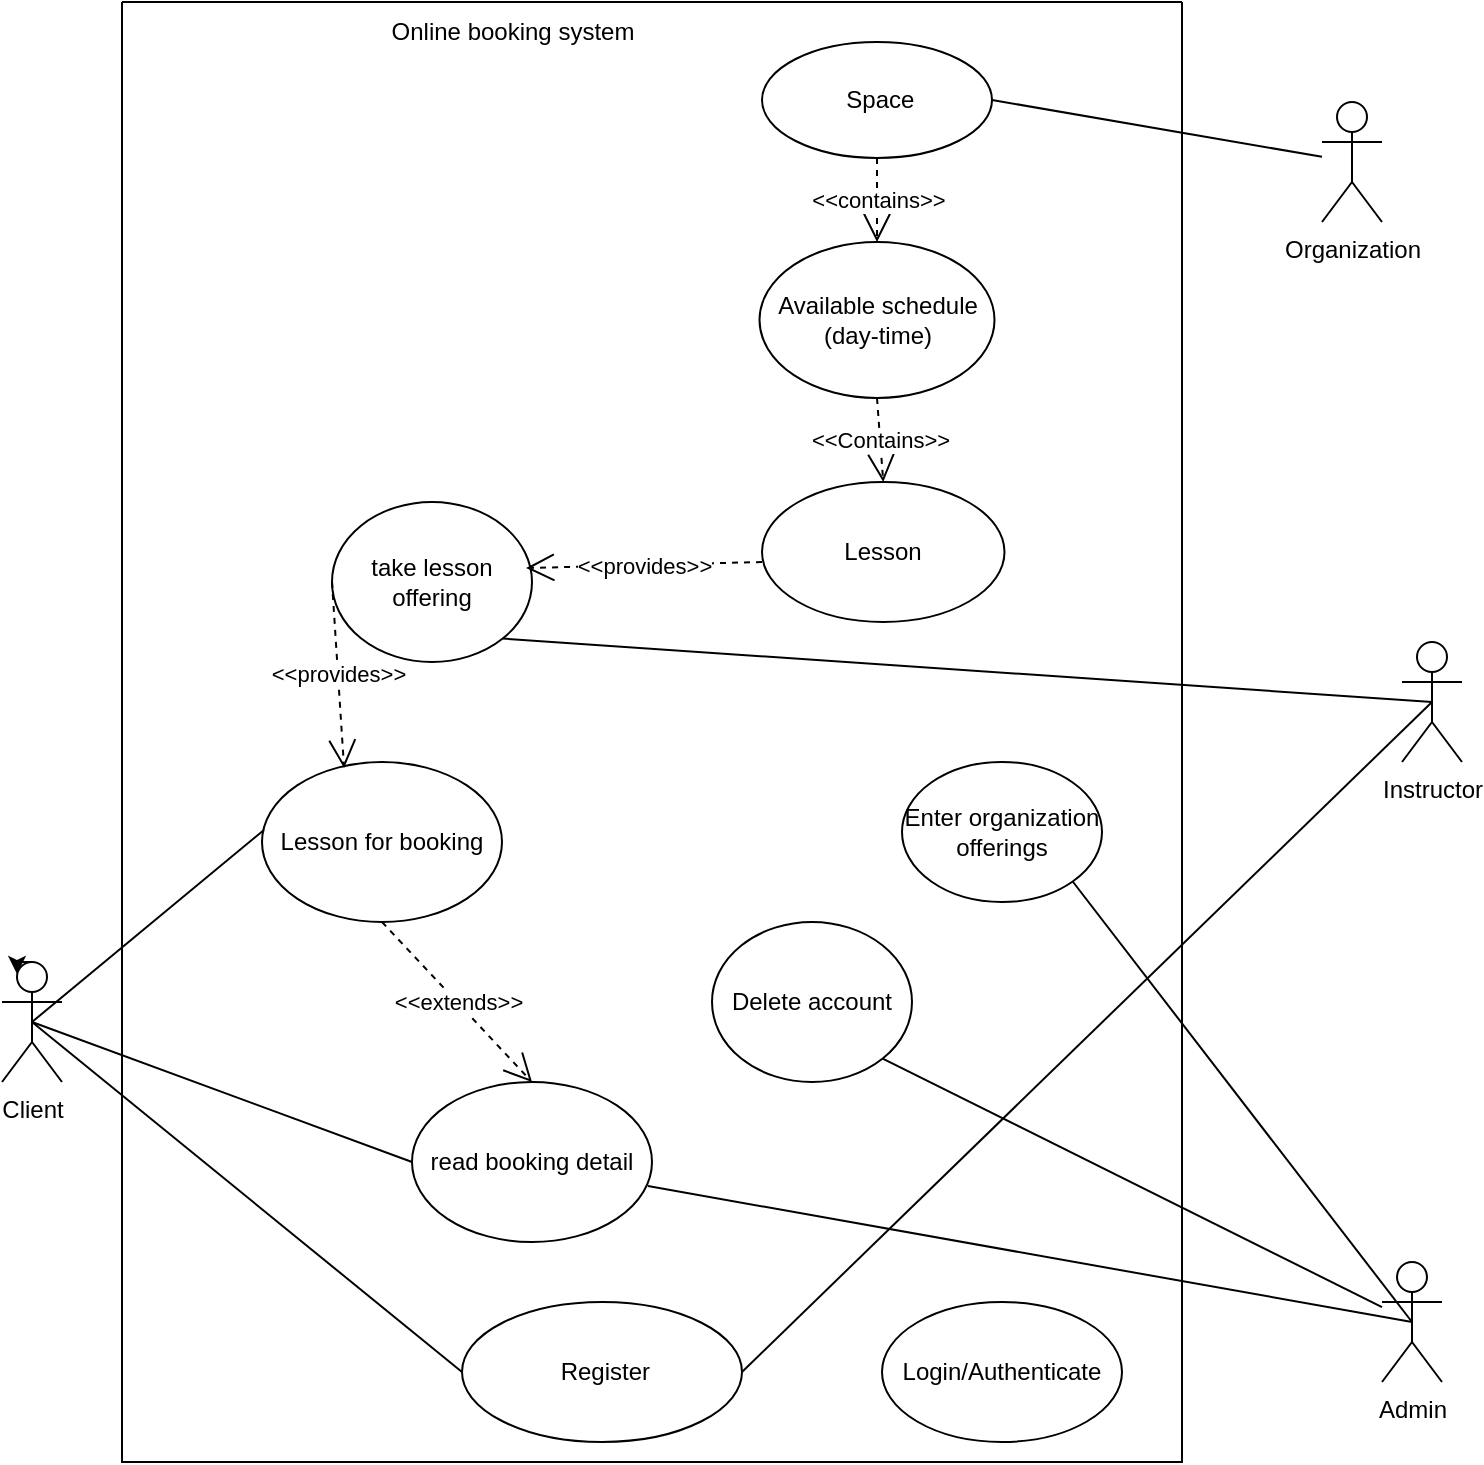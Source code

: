 <mxfile version="24.7.16">
  <diagram name="Page-1" id="mDKHTMRurHqZ-WUgqHNy">
    <mxGraphModel grid="1" page="1" gridSize="10" guides="1" tooltips="1" connect="1" arrows="1" fold="1" pageScale="1" pageWidth="850" pageHeight="1100" math="0" shadow="0">
      <root>
        <mxCell id="0" />
        <mxCell id="1" parent="0" />
        <mxCell id="c-OSKFypWyapKS8Srcnh-1" value="Client" style="shape=umlActor;verticalLabelPosition=bottom;verticalAlign=top;html=1;outlineConnect=0;" vertex="1" parent="1">
          <mxGeometry x="20" y="620" width="30" height="60" as="geometry" />
        </mxCell>
        <mxCell id="c-OSKFypWyapKS8Srcnh-3" value="" style="swimlane;startSize=0;" vertex="1" parent="1">
          <mxGeometry x="80" y="140" width="530" height="730" as="geometry">
            <mxRectangle x="190" y="200" width="50" height="40" as="alternateBounds" />
          </mxGeometry>
        </mxCell>
        <mxCell id="c-OSKFypWyapKS8Srcnh-10" value="&amp;nbsp;Space" style="ellipse;whiteSpace=wrap;html=1;" vertex="1" parent="c-OSKFypWyapKS8Srcnh-3">
          <mxGeometry x="320" y="20" width="115" height="58" as="geometry" />
        </mxCell>
        <mxCell id="c-OSKFypWyapKS8Srcnh-15" value="Available schedule (day-time)" style="ellipse;whiteSpace=wrap;html=1;" vertex="1" parent="c-OSKFypWyapKS8Srcnh-3">
          <mxGeometry x="318.75" y="120" width="117.5" height="78" as="geometry" />
        </mxCell>
        <mxCell id="c-OSKFypWyapKS8Srcnh-16" value="&amp;lt;&amp;lt;contains&amp;gt;&amp;gt;" style="endArrow=open;endSize=12;dashed=1;html=1;rounded=0;exitX=0.5;exitY=1;exitDx=0;exitDy=0;entryX=0.5;entryY=0;entryDx=0;entryDy=0;" edge="1" parent="c-OSKFypWyapKS8Srcnh-3" source="c-OSKFypWyapKS8Srcnh-10" target="c-OSKFypWyapKS8Srcnh-15">
          <mxGeometry width="160" relative="1" as="geometry">
            <mxPoint x="210" y="232" as="sourcePoint" />
            <mxPoint x="183" y="112" as="targetPoint" />
          </mxGeometry>
        </mxCell>
        <mxCell id="c-OSKFypWyapKS8Srcnh-4" value="Online booking system" style="text;html=1;align=center;verticalAlign=middle;resizable=0;points=[];autosize=1;strokeColor=none;fillColor=none;" vertex="1" parent="c-OSKFypWyapKS8Srcnh-3">
          <mxGeometry x="125" width="140" height="30" as="geometry" />
        </mxCell>
        <mxCell id="c-OSKFypWyapKS8Srcnh-17" value="Lesson" style="ellipse;whiteSpace=wrap;html=1;" vertex="1" parent="c-OSKFypWyapKS8Srcnh-3">
          <mxGeometry x="320" y="240" width="121.25" height="70" as="geometry" />
        </mxCell>
        <mxCell id="c-OSKFypWyapKS8Srcnh-18" value="&amp;lt;&amp;lt;Contains&amp;gt;&amp;gt;" style="endArrow=open;endSize=12;dashed=1;html=1;rounded=0;exitX=0.5;exitY=1;exitDx=0;exitDy=0;entryX=0.5;entryY=0;entryDx=0;entryDy=0;" edge="1" parent="c-OSKFypWyapKS8Srcnh-3" source="c-OSKFypWyapKS8Srcnh-15" target="c-OSKFypWyapKS8Srcnh-17">
          <mxGeometry width="160" relative="1" as="geometry">
            <mxPoint x="190" y="230" as="sourcePoint" />
            <mxPoint x="350" y="230" as="targetPoint" />
          </mxGeometry>
        </mxCell>
        <mxCell id="c-OSKFypWyapKS8Srcnh-20" value="Login/Authenticate" style="ellipse;whiteSpace=wrap;html=1;" vertex="1" parent="c-OSKFypWyapKS8Srcnh-3">
          <mxGeometry x="380" y="650" width="120" height="70" as="geometry" />
        </mxCell>
        <mxCell id="c-OSKFypWyapKS8Srcnh-19" value="&amp;nbsp;Register" style="ellipse;whiteSpace=wrap;html=1;" vertex="1" parent="c-OSKFypWyapKS8Srcnh-3">
          <mxGeometry x="170" y="650" width="140" height="70" as="geometry" />
        </mxCell>
        <mxCell id="c-OSKFypWyapKS8Srcnh-25" value="take lesson offering" style="ellipse;whiteSpace=wrap;html=1;" vertex="1" parent="c-OSKFypWyapKS8Srcnh-3">
          <mxGeometry x="105" y="250" width="100" height="80" as="geometry" />
        </mxCell>
        <mxCell id="c-OSKFypWyapKS8Srcnh-26" value="&amp;lt;&amp;lt;provides&amp;gt;&amp;gt;" style="endArrow=open;endSize=12;dashed=1;html=1;rounded=0;entryX=0.97;entryY=0.413;entryDx=0;entryDy=0;entryPerimeter=0;" edge="1" parent="c-OSKFypWyapKS8Srcnh-3" target="c-OSKFypWyapKS8Srcnh-25">
          <mxGeometry width="160" relative="1" as="geometry">
            <mxPoint x="320" y="280" as="sourcePoint" />
            <mxPoint x="480" y="220" as="targetPoint" />
          </mxGeometry>
        </mxCell>
        <mxCell id="c-OSKFypWyapKS8Srcnh-27" value="Lesson for booking" style="ellipse;whiteSpace=wrap;html=1;" vertex="1" parent="c-OSKFypWyapKS8Srcnh-3">
          <mxGeometry x="70" y="380" width="120" height="80" as="geometry" />
        </mxCell>
        <mxCell id="c-OSKFypWyapKS8Srcnh-28" value="&amp;lt;&amp;lt;provides&amp;gt;&amp;gt;" style="endArrow=open;endSize=12;dashed=1;html=1;rounded=0;exitX=0;exitY=0.5;exitDx=0;exitDy=0;entryX=0.342;entryY=0.038;entryDx=0;entryDy=0;entryPerimeter=0;" edge="1" parent="c-OSKFypWyapKS8Srcnh-3" source="c-OSKFypWyapKS8Srcnh-25" target="c-OSKFypWyapKS8Srcnh-27">
          <mxGeometry width="160" relative="1" as="geometry">
            <mxPoint x="330" y="230" as="sourcePoint" />
            <mxPoint x="490" y="230" as="targetPoint" />
          </mxGeometry>
        </mxCell>
        <mxCell id="c-OSKFypWyapKS8Srcnh-31" value="read booking detail" style="ellipse;whiteSpace=wrap;html=1;" vertex="1" parent="c-OSKFypWyapKS8Srcnh-3">
          <mxGeometry x="145" y="540" width="120" height="80" as="geometry" />
        </mxCell>
        <mxCell id="c-OSKFypWyapKS8Srcnh-34" value="&amp;lt;&amp;lt;extends&amp;gt;&amp;gt;" style="endArrow=open;endSize=12;dashed=1;html=1;rounded=0;exitX=0.5;exitY=1;exitDx=0;exitDy=0;entryX=0.5;entryY=0;entryDx=0;entryDy=0;" edge="1" parent="c-OSKFypWyapKS8Srcnh-3" source="c-OSKFypWyapKS8Srcnh-27" target="c-OSKFypWyapKS8Srcnh-31">
          <mxGeometry width="160" relative="1" as="geometry">
            <mxPoint x="350" y="370" as="sourcePoint" />
            <mxPoint x="510" y="370" as="targetPoint" />
          </mxGeometry>
        </mxCell>
        <mxCell id="c-OSKFypWyapKS8Srcnh-35" value="Enter organization offerings" style="ellipse;whiteSpace=wrap;html=1;" vertex="1" parent="c-OSKFypWyapKS8Srcnh-3">
          <mxGeometry x="390" y="380" width="100" height="70" as="geometry" />
        </mxCell>
        <mxCell id="c-OSKFypWyapKS8Srcnh-37" value="Delete account" style="ellipse;whiteSpace=wrap;html=1;" vertex="1" parent="c-OSKFypWyapKS8Srcnh-3">
          <mxGeometry x="295" y="460" width="100" height="80" as="geometry" />
        </mxCell>
        <mxCell id="c-OSKFypWyapKS8Srcnh-6" value="Instructor" style="shape=umlActor;verticalLabelPosition=bottom;verticalAlign=top;html=1;outlineConnect=0;" vertex="1" parent="1">
          <mxGeometry x="720" y="460" width="30" height="60" as="geometry" />
        </mxCell>
        <mxCell id="c-OSKFypWyapKS8Srcnh-7" value="Admin" style="shape=umlActor;verticalLabelPosition=bottom;verticalAlign=top;html=1;outlineConnect=0;" vertex="1" parent="1">
          <mxGeometry x="710" y="770" width="30" height="60" as="geometry" />
        </mxCell>
        <mxCell id="c-OSKFypWyapKS8Srcnh-11" value="Organization" style="shape=umlActor;verticalLabelPosition=bottom;verticalAlign=top;html=1;outlineConnect=0;" vertex="1" parent="1">
          <mxGeometry x="680" y="190" width="30" height="60" as="geometry" />
        </mxCell>
        <mxCell id="c-OSKFypWyapKS8Srcnh-14" value="" style="endArrow=none;html=1;rounded=0;exitX=1;exitY=0.5;exitDx=0;exitDy=0;" edge="1" parent="1" source="c-OSKFypWyapKS8Srcnh-10" target="c-OSKFypWyapKS8Srcnh-11">
          <mxGeometry width="50" height="50" relative="1" as="geometry">
            <mxPoint x="450" y="460" as="sourcePoint" />
            <mxPoint x="500" y="410" as="targetPoint" />
          </mxGeometry>
        </mxCell>
        <mxCell id="c-OSKFypWyapKS8Srcnh-23" value="" style="endArrow=none;html=1;rounded=0;entryX=0.5;entryY=0.5;entryDx=0;entryDy=0;entryPerimeter=0;exitX=1;exitY=0.5;exitDx=0;exitDy=0;" edge="1" parent="1" source="c-OSKFypWyapKS8Srcnh-19" target="c-OSKFypWyapKS8Srcnh-6">
          <mxGeometry width="50" height="50" relative="1" as="geometry">
            <mxPoint x="480" y="640" as="sourcePoint" />
            <mxPoint x="530" y="590" as="targetPoint" />
          </mxGeometry>
        </mxCell>
        <mxCell id="c-OSKFypWyapKS8Srcnh-24" value="" style="endArrow=none;html=1;rounded=0;entryX=0.5;entryY=0.5;entryDx=0;entryDy=0;entryPerimeter=0;exitX=1;exitY=1;exitDx=0;exitDy=0;" edge="1" parent="1" source="c-OSKFypWyapKS8Srcnh-25" target="c-OSKFypWyapKS8Srcnh-6">
          <mxGeometry width="50" height="50" relative="1" as="geometry">
            <mxPoint x="870" y="560" as="sourcePoint" />
            <mxPoint x="530" y="590" as="targetPoint" />
          </mxGeometry>
        </mxCell>
        <mxCell id="c-OSKFypWyapKS8Srcnh-29" value="" style="endArrow=none;html=1;rounded=0;entryX=0.5;entryY=0.5;entryDx=0;entryDy=0;entryPerimeter=0;exitX=0.008;exitY=0.425;exitDx=0;exitDy=0;exitPerimeter=0;" edge="1" parent="1" source="c-OSKFypWyapKS8Srcnh-27" target="c-OSKFypWyapKS8Srcnh-1">
          <mxGeometry width="50" height="50" relative="1" as="geometry">
            <mxPoint x="480" y="540" as="sourcePoint" />
            <mxPoint x="530" y="490" as="targetPoint" />
          </mxGeometry>
        </mxCell>
        <mxCell id="c-OSKFypWyapKS8Srcnh-30" value="" style="endArrow=none;html=1;rounded=0;exitX=0;exitY=0.5;exitDx=0;exitDy=0;entryX=0.5;entryY=0.5;entryDx=0;entryDy=0;entryPerimeter=0;" edge="1" parent="1" source="c-OSKFypWyapKS8Srcnh-19" target="c-OSKFypWyapKS8Srcnh-1">
          <mxGeometry width="50" height="50" relative="1" as="geometry">
            <mxPoint x="480" y="540" as="sourcePoint" />
            <mxPoint x="530" y="490" as="targetPoint" />
          </mxGeometry>
        </mxCell>
        <mxCell id="c-OSKFypWyapKS8Srcnh-32" value="" style="endArrow=none;html=1;rounded=0;entryX=0.5;entryY=0.5;entryDx=0;entryDy=0;entryPerimeter=0;exitX=0;exitY=0.5;exitDx=0;exitDy=0;" edge="1" parent="1" source="c-OSKFypWyapKS8Srcnh-31" target="c-OSKFypWyapKS8Srcnh-1">
          <mxGeometry width="50" height="50" relative="1" as="geometry">
            <mxPoint x="480" y="540" as="sourcePoint" />
            <mxPoint x="530" y="490" as="targetPoint" />
          </mxGeometry>
        </mxCell>
        <mxCell id="c-OSKFypWyapKS8Srcnh-33" value="" style="endArrow=none;html=1;rounded=0;entryX=0.5;entryY=0.5;entryDx=0;entryDy=0;entryPerimeter=0;exitX=0.983;exitY=0.65;exitDx=0;exitDy=0;exitPerimeter=0;" edge="1" parent="1" source="c-OSKFypWyapKS8Srcnh-31" target="c-OSKFypWyapKS8Srcnh-7">
          <mxGeometry width="50" height="50" relative="1" as="geometry">
            <mxPoint x="480" y="540" as="sourcePoint" />
            <mxPoint x="530" y="490" as="targetPoint" />
          </mxGeometry>
        </mxCell>
        <mxCell id="c-OSKFypWyapKS8Srcnh-36" value="" style="endArrow=none;html=1;rounded=0;entryX=0.5;entryY=0.5;entryDx=0;entryDy=0;entryPerimeter=0;exitX=1;exitY=1;exitDx=0;exitDy=0;" edge="1" parent="1" source="c-OSKFypWyapKS8Srcnh-35" target="c-OSKFypWyapKS8Srcnh-7">
          <mxGeometry width="50" height="50" relative="1" as="geometry">
            <mxPoint x="480" y="540" as="sourcePoint" />
            <mxPoint x="530" y="490" as="targetPoint" />
          </mxGeometry>
        </mxCell>
        <mxCell id="c-OSKFypWyapKS8Srcnh-38" value="" style="endArrow=none;html=1;rounded=0;exitX=1;exitY=1;exitDx=0;exitDy=0;" edge="1" parent="1" source="c-OSKFypWyapKS8Srcnh-37" target="c-OSKFypWyapKS8Srcnh-7">
          <mxGeometry width="50" height="50" relative="1" as="geometry">
            <mxPoint x="480" y="540" as="sourcePoint" />
            <mxPoint x="530" y="490" as="targetPoint" />
          </mxGeometry>
        </mxCell>
        <mxCell id="c-OSKFypWyapKS8Srcnh-39" style="edgeStyle=orthogonalEdgeStyle;rounded=0;orthogonalLoop=1;jettySize=auto;html=1;exitX=0.5;exitY=0;exitDx=0;exitDy=0;exitPerimeter=0;entryX=0.25;entryY=0.1;entryDx=0;entryDy=0;entryPerimeter=0;" edge="1" parent="1" source="c-OSKFypWyapKS8Srcnh-1" target="c-OSKFypWyapKS8Srcnh-1">
          <mxGeometry relative="1" as="geometry" />
        </mxCell>
      </root>
    </mxGraphModel>
  </diagram>
</mxfile>
